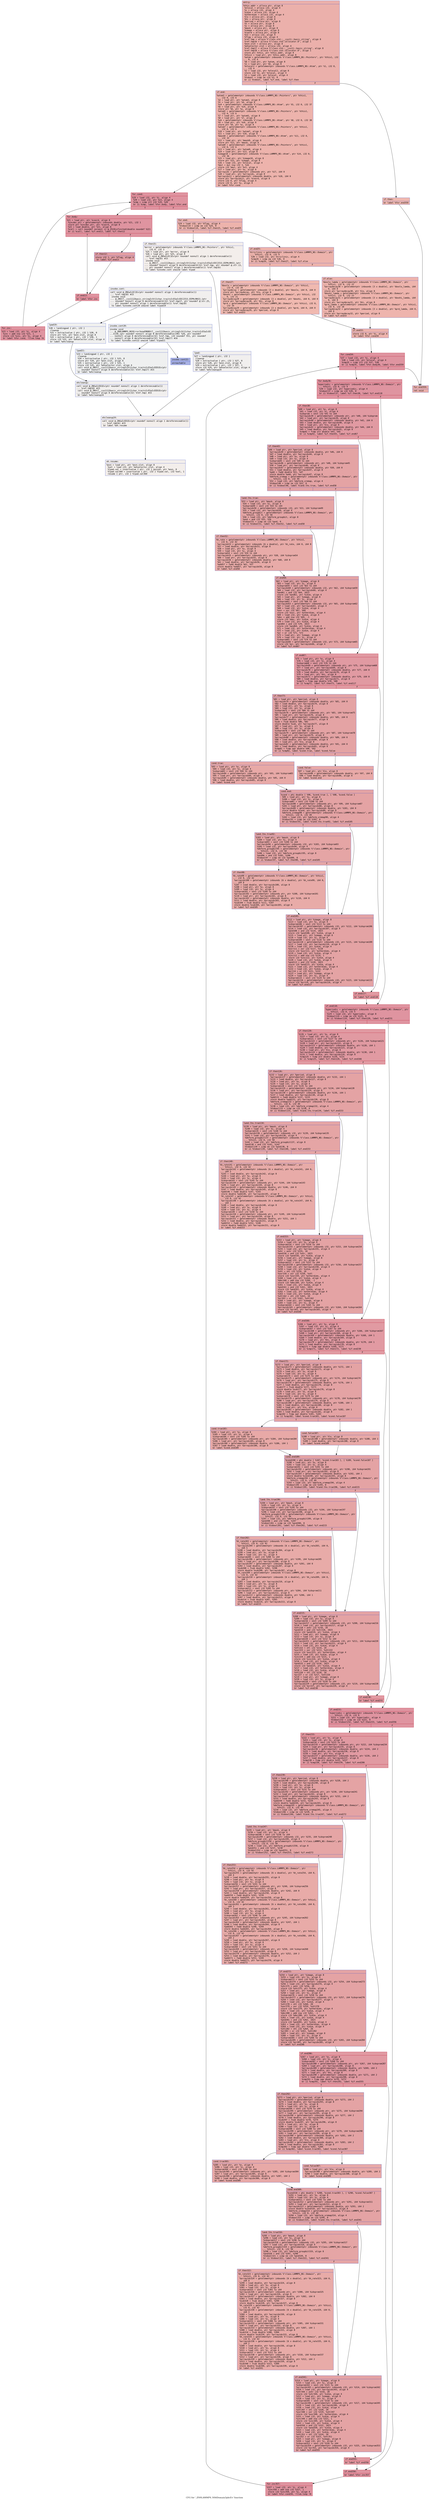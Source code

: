 digraph "CFG for '_ZN9LAMMPS_NS6Domain3pbcEv' function" {
	label="CFG for '_ZN9LAMMPS_NS6Domain3pbcEv' function";

	Node0x561837c80dc0 [shape=record,color="#3d50c3ff", style=filled, fillcolor="#d24b4070" fontname="Courier",label="{entry:\l|  %this.addr = alloca ptr, align 8\l  %nlocal = alloca i32, align 4\l  %i = alloca i32, align 4\l  %idim = alloca i32, align 4\l  %otherdims = alloca i32, align 4\l  %lo = alloca ptr, align 8\l  %hi = alloca ptr, align 8\l  %period = alloca ptr, align 8\l  %x = alloca ptr, align 8\l  %v = alloca ptr, align 8\l  %mask = alloca ptr, align 8\l  %image = alloca ptr, align 8\l  %coord = alloca ptr, align 8\l  %n3 = alloca i32, align 4\l  %flag = alloca i32, align 4\l  %ref.tmp = alloca %\"class.std::__cxx11::basic_string\", align 8\l  %ref.tmp16 = alloca %\"class.std::allocator.8\", align 1\l  %exn.slot = alloca ptr, align 8\l  %ehselector.slot = alloca i32, align 4\l  %ref.tmp17 = alloca %\"class.std::__cxx11::basic_string\", align 8\l  %ref.tmp18 = alloca %\"class.std::allocator.8\", align 1\l  store ptr %this, ptr %this.addr, align 8\l  %this1 = load ptr, ptr %this.addr, align 8\l  %atom = getelementptr inbounds %\"class.LAMMPS_NS::Pointers\", ptr %this1, i32\l... 0, i32 6\l  %0 = load ptr, ptr %atom, align 8\l  %1 = load ptr, ptr %0, align 8\l  %nlocal2 = getelementptr inbounds %\"class.LAMMPS_NS::Atom\", ptr %1, i32 0,\l... i32 4\l  %2 = load i32, ptr %nlocal2, align 8\l  store i32 %2, ptr %nlocal, align 4\l  %3 = load i32, ptr %nlocal, align 4\l  %tobool = icmp ne i32 %3, 0\l  br i1 %tobool, label %if.end, label %if.then\l|{<s0>T|<s1>F}}"];
	Node0x561837c80dc0:s0 -> Node0x561837c82300[tooltip="entry -> if.end\nProbability 62.50%" ];
	Node0x561837c80dc0:s1 -> Node0x561837c82370[tooltip="entry -> if.then\nProbability 37.50%" ];
	Node0x561837c82370 [shape=record,color="#3d50c3ff", style=filled, fillcolor="#dc5d4a70" fontname="Courier",label="{if.then:\l|  br label %for.end359\l}"];
	Node0x561837c82370 -> Node0x561837c82490[tooltip="if.then -> for.end359\nProbability 100.00%" ];
	Node0x561837c82300 [shape=record,color="#3d50c3ff", style=filled, fillcolor="#d6524470" fontname="Courier",label="{if.end:\l|  %atom3 = getelementptr inbounds %\"class.LAMMPS_NS::Pointers\", ptr %this1,\l... i32 0, i32 6\l  %4 = load ptr, ptr %atom3, align 8\l  %5 = load ptr, ptr %4, align 8\l  %x4 = getelementptr inbounds %\"class.LAMMPS_NS::Atom\", ptr %5, i32 0, i32 37\l  %6 = load ptr, ptr %x4, align 8\l  store ptr %6, ptr %x, align 8\l  %atom5 = getelementptr inbounds %\"class.LAMMPS_NS::Pointers\", ptr %this1,\l... i32 0, i32 6\l  %7 = load ptr, ptr %atom5, align 8\l  %8 = load ptr, ptr %7, align 8\l  %v6 = getelementptr inbounds %\"class.LAMMPS_NS::Atom\", ptr %8, i32 0, i32 38\l  %9 = load ptr, ptr %v6, align 8\l  store ptr %9, ptr %v, align 8\l  %atom7 = getelementptr inbounds %\"class.LAMMPS_NS::Pointers\", ptr %this1,\l... i32 0, i32 6\l  %10 = load ptr, ptr %atom7, align 8\l  %11 = load ptr, ptr %10, align 8\l  %mask8 = getelementptr inbounds %\"class.LAMMPS_NS::Atom\", ptr %11, i32 0,\l... i32 35\l  %12 = load ptr, ptr %mask8, align 8\l  store ptr %12, ptr %mask, align 8\l  %atom9 = getelementptr inbounds %\"class.LAMMPS_NS::Pointers\", ptr %this1,\l... i32 0, i32 6\l  %13 = load ptr, ptr %atom9, align 8\l  %14 = load ptr, ptr %13, align 8\l  %image10 = getelementptr inbounds %\"class.LAMMPS_NS::Atom\", ptr %14, i32 0,\l... i32 36\l  %15 = load ptr, ptr %image10, align 8\l  store ptr %15, ptr %image, align 8\l  %16 = load i32, ptr %nlocal, align 4\l  %mul = mul nsw i32 3, %16\l  store i32 %mul, ptr %n3, align 4\l  %17 = load ptr, ptr %x, align 8\l  %arrayidx = getelementptr inbounds ptr, ptr %17, i64 0\l  %18 = load ptr, ptr %arrayidx, align 8\l  %arrayidx11 = getelementptr inbounds double, ptr %18, i64 0\l  store ptr %arrayidx11, ptr %coord, align 8\l  store i32 0, ptr %flag, align 4\l  store i32 0, ptr %i, align 4\l  br label %for.cond\l}"];
	Node0x561837c82300 -> Node0x561837ca1000[tooltip="if.end -> for.cond\nProbability 100.00%" ];
	Node0x561837ca1000 [shape=record,color="#b70d28ff", style=filled, fillcolor="#b70d2870" fontname="Courier",label="{for.cond:\l|  %19 = load i32, ptr %i, align 4\l  %20 = load i32, ptr %n3, align 4\l  %cmp = icmp slt i32 %19, %20\l  br i1 %cmp, label %for.body, label %for.end\l|{<s0>T|<s1>F}}"];
	Node0x561837ca1000:s0 -> Node0x561837ca1270[tooltip="for.cond -> for.body\nProbability 96.88%" ];
	Node0x561837ca1000:s1 -> Node0x561837ca12f0[tooltip="for.cond -> for.end\nProbability 3.12%" ];
	Node0x561837ca1270 [shape=record,color="#b70d28ff", style=filled, fillcolor="#b70d2870" fontname="Courier",label="{for.body:\l|  %21 = load ptr, ptr %coord, align 8\l  %incdec.ptr = getelementptr inbounds double, ptr %21, i32 1\l  store ptr %incdec.ptr, ptr %coord, align 8\l  %22 = load double, ptr %21, align 8\l  %call = call noundef zeroext i1 @_ZSt8isfinited(double noundef %22)\l  br i1 %call, label %if.end13, label %if.then12\l|{<s0>T|<s1>F}}"];
	Node0x561837ca1270:s0 -> Node0x561837ca1810[tooltip="for.body -> if.end13\nProbability 50.00%" ];
	Node0x561837ca1270:s1 -> Node0x561837ca1890[tooltip="for.body -> if.then12\nProbability 50.00%" ];
	Node0x561837ca1890 [shape=record,color="#3d50c3ff", style=filled, fillcolor="#be242e70" fontname="Courier",label="{if.then12:\l|  store i32 1, ptr %flag, align 4\l  br label %if.end13\l}"];
	Node0x561837ca1890 -> Node0x561837ca1810[tooltip="if.then12 -> if.end13\nProbability 100.00%" ];
	Node0x561837ca1810 [shape=record,color="#b70d28ff", style=filled, fillcolor="#b70d2870" fontname="Courier",label="{if.end13:\l|  br label %for.inc\l}"];
	Node0x561837ca1810 -> Node0x561837c81fa0[tooltip="if.end13 -> for.inc\nProbability 100.00%" ];
	Node0x561837c81fa0 [shape=record,color="#b70d28ff", style=filled, fillcolor="#b70d2870" fontname="Courier",label="{for.inc:\l|  %23 = load i32, ptr %i, align 4\l  %inc = add nsw i32 %23, 1\l  store i32 %inc, ptr %i, align 4\l  br label %for.cond, !llvm.loop !6\l}"];
	Node0x561837c81fa0 -> Node0x561837ca1000[tooltip="for.inc -> for.cond\nProbability 100.00%" ];
	Node0x561837ca12f0 [shape=record,color="#3d50c3ff", style=filled, fillcolor="#d6524470" fontname="Courier",label="{for.end:\l|  %24 = load i32, ptr %flag, align 4\l  %tobool14 = icmp ne i32 %24, 0\l  br i1 %tobool14, label %if.then15, label %if.end25\l|{<s0>T|<s1>F}}"];
	Node0x561837ca12f0:s0 -> Node0x561837ca2380[tooltip="for.end -> if.then15\nProbability 0.00%" ];
	Node0x561837ca12f0:s1 -> Node0x561837ca2400[tooltip="for.end -> if.end25\nProbability 100.00%" ];
	Node0x561837ca2380 [shape=record,color="#3d50c3ff", style=filled, fillcolor="#e5d8d170" fontname="Courier",label="{if.then15:\l|  %error = getelementptr inbounds %\"class.LAMMPS_NS::Pointers\", ptr %this1,\l... i32 0, i32 3\l  %25 = load ptr, ptr %error, align 8\l  %26 = load ptr, ptr %25, align 8\l  call void @_ZNSaIcEC1Ev(ptr noundef nonnull align 1 dereferenceable(1)\l... %ref.tmp16) #15\l  invoke void\l... @_ZNSt7__cxx1112basic_stringIcSt11char_traitsIcESaIcEEC2IS3_EEPKcRKS3_(ptr\l... noundef nonnull align 8 dereferenceable(32) %ref.tmp, ptr noundef @.str.13,\l... ptr noundef nonnull align 1 dereferenceable(1) %ref.tmp16)\l          to label %invoke.cont unwind label %lpad\l}"];
	Node0x561837ca2380 -> Node0x561837ca2890[tooltip="if.then15 -> invoke.cont\nProbability 50.00%" ];
	Node0x561837ca2380 -> Node0x561837ca2910[tooltip="if.then15 -> lpad\nProbability 50.00%" ];
	Node0x561837ca2890 [shape=record,color="#3d50c3ff", style=filled, fillcolor="#e0dbd870" fontname="Courier",label="{invoke.cont:\l|  call void @_ZNSaIcEC1Ev(ptr noundef nonnull align 1 dereferenceable(1)\l... %ref.tmp18) #15\l  invoke void\l... @_ZNSt7__cxx1112basic_stringIcSt11char_traitsIcESaIcEEC2IS3_EEPKcRKS3_(ptr\l... noundef nonnull align 8 dereferenceable(32) %ref.tmp17, ptr noundef @.str.25,\l... ptr noundef nonnull align 1 dereferenceable(1) %ref.tmp18)\l          to label %invoke.cont20 unwind label %lpad19\l}"];
	Node0x561837ca2890 -> Node0x561837ca2c30[tooltip="invoke.cont -> invoke.cont20\nProbability 50.00%" ];
	Node0x561837ca2890 -> Node0x561837ca2c80[tooltip="invoke.cont -> lpad19\nProbability 50.00%" ];
	Node0x561837ca2c30 [shape=record,color="#3d50c3ff", style=filled, fillcolor="#dedcdb70" fontname="Courier",label="{invoke.cont20:\l|  invoke void\l... @_ZN9LAMMPS_NS5Error3oneERKNSt7__cxx1112basic_stringIcSt11char_traitsIcESaIcEE\l...EiS8_(ptr noundef nonnull align 8 dereferenceable(196) %26, ptr noundef\l... nonnull align 8 dereferenceable(32) %ref.tmp, i32 noundef 551, ptr noundef\l... nonnull align 8 dereferenceable(32) %ref.tmp17) #16\l          to label %invoke.cont22 unwind label %lpad21\l}"];
	Node0x561837ca2c30 -> Node0x561837ca2be0[tooltip="invoke.cont20 -> invoke.cont22\nProbability 0.00%" ];
	Node0x561837ca2c30 -> Node0x561837ca2ee0[tooltip="invoke.cont20 -> lpad21\nProbability 100.00%" ];
	Node0x561837ca2be0 [shape=record,color="#3d50c3ff", style=filled, fillcolor="#3d50c370" fontname="Courier",label="{invoke.cont22:\l|  unreachable\l}"];
	Node0x561837ca2910 [shape=record,color="#3d50c3ff", style=filled, fillcolor="#e0dbd870" fontname="Courier",label="{lpad:\l|  %27 = landingpad \{ ptr, i32 \}\l          cleanup\l  %28 = extractvalue \{ ptr, i32 \} %27, 0\l  store ptr %28, ptr %exn.slot, align 8\l  %29 = extractvalue \{ ptr, i32 \} %27, 1\l  store i32 %29, ptr %ehselector.slot, align 4\l  br label %ehcleanup24\l}"];
	Node0x561837ca2910 -> Node0x561837ca34a0[tooltip="lpad -> ehcleanup24\nProbability 100.00%" ];
	Node0x561837ca2c80 [shape=record,color="#3d50c3ff", style=filled, fillcolor="#dedcdb70" fontname="Courier",label="{lpad19:\l|  %30 = landingpad \{ ptr, i32 \}\l          cleanup\l  %31 = extractvalue \{ ptr, i32 \} %30, 0\l  store ptr %31, ptr %exn.slot, align 8\l  %32 = extractvalue \{ ptr, i32 \} %30, 1\l  store i32 %32, ptr %ehselector.slot, align 4\l  br label %ehcleanup\l}"];
	Node0x561837ca2c80 -> Node0x561837ca37f0[tooltip="lpad19 -> ehcleanup\nProbability 100.00%" ];
	Node0x561837ca2ee0 [shape=record,color="#3d50c3ff", style=filled, fillcolor="#dbdcde70" fontname="Courier",label="{lpad21:\l|  %33 = landingpad \{ ptr, i32 \}\l          cleanup\l  %34 = extractvalue \{ ptr, i32 \} %33, 0\l  store ptr %34, ptr %exn.slot, align 8\l  %35 = extractvalue \{ ptr, i32 \} %33, 1\l  store i32 %35, ptr %ehselector.slot, align 4\l  call void @_ZNSt7__cxx1112basic_stringIcSt11char_traitsIcESaIcEED1Ev(ptr\l... noundef nonnull align 8 dereferenceable(32) %ref.tmp17) #15\l  br label %ehcleanup\l}"];
	Node0x561837ca2ee0 -> Node0x561837ca37f0[tooltip="lpad21 -> ehcleanup\nProbability 100.00%" ];
	Node0x561837ca37f0 [shape=record,color="#3d50c3ff", style=filled, fillcolor="#e0dbd870" fontname="Courier",label="{ehcleanup:\l|  call void @_ZNSaIcED1Ev(ptr noundef nonnull align 1 dereferenceable(1)\l... %ref.tmp18) #15\l  call void @_ZNSt7__cxx1112basic_stringIcSt11char_traitsIcESaIcEED1Ev(ptr\l... noundef nonnull align 8 dereferenceable(32) %ref.tmp) #15\l  br label %ehcleanup24\l}"];
	Node0x561837ca37f0 -> Node0x561837ca34a0[tooltip="ehcleanup -> ehcleanup24\nProbability 100.00%" ];
	Node0x561837ca34a0 [shape=record,color="#3d50c3ff", style=filled, fillcolor="#e5d8d170" fontname="Courier",label="{ehcleanup24:\l|  call void @_ZNSaIcED1Ev(ptr noundef nonnull align 1 dereferenceable(1)\l... %ref.tmp16) #15\l  br label %eh.resume\l}"];
	Node0x561837ca34a0 -> Node0x561837ca40a0[tooltip="ehcleanup24 -> eh.resume\nProbability 100.00%" ];
	Node0x561837ca2400 [shape=record,color="#3d50c3ff", style=filled, fillcolor="#d6524470" fontname="Courier",label="{if.end25:\l|  %triclinic = getelementptr inbounds %\"class.LAMMPS_NS::Domain\", ptr\l... %this1, i32 0, i32 9\l  %36 = load i32, ptr %triclinic, align 4\l  %cmp26 = icmp eq i32 %36, 0\l  br i1 %cmp26, label %if.then27, label %if.else\l|{<s0>T|<s1>F}}"];
	Node0x561837ca2400:s0 -> Node0x561837ca4360[tooltip="if.end25 -> if.then27\nProbability 37.50%" ];
	Node0x561837ca2400:s1 -> Node0x561837ca43e0[tooltip="if.end25 -> if.else\nProbability 62.50%" ];
	Node0x561837ca4360 [shape=record,color="#3d50c3ff", style=filled, fillcolor="#de614d70" fontname="Courier",label="{if.then27:\l|  %boxlo = getelementptr inbounds %\"class.LAMMPS_NS::Domain\", ptr %this1,\l... i32 0, i32 20\l  %arraydecay = getelementptr inbounds [3 x double], ptr %boxlo, i64 0, i64 0\l  store ptr %arraydecay, ptr %lo, align 8\l  %boxhi = getelementptr inbounds %\"class.LAMMPS_NS::Domain\", ptr %this1, i32\l... 0, i32 21\l  %arraydecay28 = getelementptr inbounds [3 x double], ptr %boxhi, i64 0, i64 0\l  store ptr %arraydecay28, ptr %hi, align 8\l  %prd = getelementptr inbounds %\"class.LAMMPS_NS::Domain\", ptr %this1, i32 0,\l... i32 16\l  %arraydecay29 = getelementptr inbounds [3 x double], ptr %prd, i64 0, i64 0\l  store ptr %arraydecay29, ptr %period, align 8\l  br label %if.end33\l}"];
	Node0x561837ca4360 -> Node0x561837ca4c50[tooltip="if.then27 -> if.end33\nProbability 100.00%" ];
	Node0x561837ca43e0 [shape=record,color="#3d50c3ff", style=filled, fillcolor="#d8564670" fontname="Courier",label="{if.else:\l|  %boxlo_lamda = getelementptr inbounds %\"class.LAMMPS_NS::Domain\", ptr\l... %this1, i32 0, i32 22\l  %arraydecay30 = getelementptr inbounds [3 x double], ptr %boxlo_lamda, i64\l... 0, i64 0\l  store ptr %arraydecay30, ptr %lo, align 8\l  %boxhi_lamda = getelementptr inbounds %\"class.LAMMPS_NS::Domain\", ptr\l... %this1, i32 0, i32 23\l  %arraydecay31 = getelementptr inbounds [3 x double], ptr %boxhi_lamda, i64\l... 0, i64 0\l  store ptr %arraydecay31, ptr %hi, align 8\l  %prd_lamda = getelementptr inbounds %\"class.LAMMPS_NS::Domain\", ptr %this1,\l... i32 0, i32 18\l  %arraydecay32 = getelementptr inbounds [3 x double], ptr %prd_lamda, i64 0,\l... i64 0\l  store ptr %arraydecay32, ptr %period, align 8\l  br label %if.end33\l}"];
	Node0x561837ca43e0 -> Node0x561837ca4c50[tooltip="if.else -> if.end33\nProbability 100.00%" ];
	Node0x561837ca4c50 [shape=record,color="#3d50c3ff", style=filled, fillcolor="#d6524470" fontname="Courier",label="{if.end33:\l|  store i32 0, ptr %i, align 4\l  br label %for.cond34\l}"];
	Node0x561837ca4c50 -> Node0x561837ca55d0[tooltip="if.end33 -> for.cond34\nProbability 100.00%" ];
	Node0x561837ca55d0 [shape=record,color="#b70d28ff", style=filled, fillcolor="#b70d2870" fontname="Courier",label="{for.cond34:\l|  %37 = load i32, ptr %i, align 4\l  %38 = load i32, ptr %nlocal, align 4\l  %cmp35 = icmp slt i32 %37, %38\l  br i1 %cmp35, label %for.body36, label %for.end359\l|{<s0>T|<s1>F}}"];
	Node0x561837ca55d0:s0 -> Node0x561837ca5870[tooltip="for.cond34 -> for.body36\nProbability 96.88%" ];
	Node0x561837ca55d0:s1 -> Node0x561837c82490[tooltip="for.cond34 -> for.end359\nProbability 3.12%" ];
	Node0x561837ca5870 [shape=record,color="#b70d28ff", style=filled, fillcolor="#b70d2870" fontname="Courier",label="{for.body36:\l|  %xperiodic = getelementptr inbounds %\"class.LAMMPS_NS::Domain\", ptr\l... %this1, i32 0, i32 4\l  %39 = load i32, ptr %xperiodic, align 4\l  %tobool37 = icmp ne i32 %39, 0\l  br i1 %tobool37, label %if.then38, label %if.end118\l|{<s0>T|<s1>F}}"];
	Node0x561837ca5870:s0 -> Node0x561837ca5bd0[tooltip="for.body36 -> if.then38\nProbability 62.50%" ];
	Node0x561837ca5870:s1 -> Node0x561837ca5c50[tooltip="for.body36 -> if.end118\nProbability 37.50%" ];
	Node0x561837ca5bd0 [shape=record,color="#b70d28ff", style=filled, fillcolor="#bb1b2c70" fontname="Courier",label="{if.then38:\l|  %40 = load ptr, ptr %x, align 8\l  %41 = load i32, ptr %i, align 4\l  %idxprom = sext i32 %41 to i64\l  %arrayidx39 = getelementptr inbounds ptr, ptr %40, i64 %idxprom\l  %42 = load ptr, ptr %arrayidx39, align 8\l  %arrayidx40 = getelementptr inbounds double, ptr %42, i64 0\l  %43 = load double, ptr %arrayidx40, align 8\l  %44 = load ptr, ptr %lo, align 8\l  %arrayidx41 = getelementptr inbounds double, ptr %44, i64 0\l  %45 = load double, ptr %arrayidx41, align 8\l  %cmp42 = fcmp olt double %43, %45\l  br i1 %cmp42, label %if.then43, label %if.end67\l|{<s0>T|<s1>F}}"];
	Node0x561837ca5bd0:s0 -> Node0x561837ca6430[tooltip="if.then38 -> if.then43\nProbability 50.00%" ];
	Node0x561837ca5bd0:s1 -> Node0x561837ca64b0[tooltip="if.then38 -> if.end67\nProbability 50.00%" ];
	Node0x561837ca6430 [shape=record,color="#3d50c3ff", style=filled, fillcolor="#c32e3170" fontname="Courier",label="{if.then43:\l|  %46 = load ptr, ptr %period, align 8\l  %arrayidx44 = getelementptr inbounds double, ptr %46, i64 0\l  %47 = load double, ptr %arrayidx44, align 8\l  %48 = load ptr, ptr %x, align 8\l  %49 = load i32, ptr %i, align 4\l  %idxprom45 = sext i32 %49 to i64\l  %arrayidx46 = getelementptr inbounds ptr, ptr %48, i64 %idxprom45\l  %50 = load ptr, ptr %arrayidx46, align 8\l  %arrayidx47 = getelementptr inbounds double, ptr %50, i64 0\l  %51 = load double, ptr %arrayidx47, align 8\l  %add = fadd double %51, %47\l  store double %add, ptr %arrayidx47, align 8\l  %deform_vremap = getelementptr inbounds %\"class.LAMMPS_NS::Domain\", ptr\l... %this1, i32 0, i32 49\l  %52 = load i32, ptr %deform_vremap, align 4\l  %tobool48 = icmp ne i32 %52, 0\l  br i1 %tobool48, label %land.lhs.true, label %if.end58\l|{<s0>T|<s1>F}}"];
	Node0x561837ca6430:s0 -> Node0x561837ca7d80[tooltip="if.then43 -> land.lhs.true\nProbability 62.50%" ];
	Node0x561837ca6430:s1 -> Node0x561837ca7e00[tooltip="if.then43 -> if.end58\nProbability 37.50%" ];
	Node0x561837ca7d80 [shape=record,color="#3d50c3ff", style=filled, fillcolor="#c5333470" fontname="Courier",label="{land.lhs.true:\l|  %53 = load ptr, ptr %mask, align 8\l  %54 = load i32, ptr %i, align 4\l  %idxprom49 = sext i32 %54 to i64\l  %arrayidx50 = getelementptr inbounds i32, ptr %53, i64 %idxprom49\l  %55 = load i32, ptr %arrayidx50, align 4\l  %deform_groupbit = getelementptr inbounds %\"class.LAMMPS_NS::Domain\", ptr\l... %this1, i32 0, i32 50\l  %56 = load i32, ptr %deform_groupbit, align 8\l  %and = and i32 %55, %56\l  %tobool51 = icmp ne i32 %and, 0\l  br i1 %tobool51, label %if.then52, label %if.end58\l|{<s0>T|<s1>F}}"];
	Node0x561837ca7d80:s0 -> Node0x561837ca8560[tooltip="land.lhs.true -> if.then52\nProbability 62.50%" ];
	Node0x561837ca7d80:s1 -> Node0x561837ca7e00[tooltip="land.lhs.true -> if.end58\nProbability 37.50%" ];
	Node0x561837ca8560 [shape=record,color="#3d50c3ff", style=filled, fillcolor="#cc403a70" fontname="Courier",label="{if.then52:\l|  %h_rate = getelementptr inbounds %\"class.LAMMPS_NS::Domain\", ptr %this1,\l... i32 0, i32 42\l  %arrayidx53 = getelementptr inbounds [6 x double], ptr %h_rate, i64 0, i64 0\l  %57 = load double, ptr %arrayidx53, align 8\l  %58 = load ptr, ptr %v, align 8\l  %59 = load i32, ptr %i, align 4\l  %idxprom54 = sext i32 %59 to i64\l  %arrayidx55 = getelementptr inbounds ptr, ptr %58, i64 %idxprom54\l  %60 = load ptr, ptr %arrayidx55, align 8\l  %arrayidx56 = getelementptr inbounds double, ptr %60, i64 0\l  %61 = load double, ptr %arrayidx56, align 8\l  %add57 = fadd double %61, %57\l  store double %add57, ptr %arrayidx56, align 8\l  br label %if.end58\l}"];
	Node0x561837ca8560 -> Node0x561837ca7e00[tooltip="if.then52 -> if.end58\nProbability 100.00%" ];
	Node0x561837ca7e00 [shape=record,color="#3d50c3ff", style=filled, fillcolor="#c32e3170" fontname="Courier",label="{if.end58:\l|  %62 = load ptr, ptr %image, align 8\l  %63 = load i32, ptr %i, align 4\l  %idxprom59 = sext i32 %63 to i64\l  %arrayidx60 = getelementptr inbounds i32, ptr %62, i64 %idxprom59\l  %64 = load i32, ptr %arrayidx60, align 4\l  %and61 = and i32 %64, 1023\l  store i32 %and61, ptr %idim, align 4\l  %65 = load ptr, ptr %image, align 8\l  %66 = load i32, ptr %i, align 4\l  %idxprom62 = sext i32 %66 to i64\l  %arrayidx63 = getelementptr inbounds i32, ptr %65, i64 %idxprom62\l  %67 = load i32, ptr %arrayidx63, align 4\l  %68 = load i32, ptr %idim, align 4\l  %xor = xor i32 %67, %68\l  store i32 %xor, ptr %otherdims, align 4\l  %69 = load i32, ptr %idim, align 4\l  %dec = add nsw i32 %69, -1\l  store i32 %dec, ptr %idim, align 4\l  %70 = load i32, ptr %idim, align 4\l  %and64 = and i32 %70, 1023\l  store i32 %and64, ptr %idim, align 4\l  %71 = load i32, ptr %otherdims, align 4\l  %72 = load i32, ptr %idim, align 4\l  %or = or i32 %71, %72\l  %73 = load ptr, ptr %image, align 8\l  %74 = load i32, ptr %i, align 4\l  %idxprom65 = sext i32 %74 to i64\l  %arrayidx66 = getelementptr inbounds i32, ptr %73, i64 %idxprom65\l  store i32 %or, ptr %arrayidx66, align 4\l  br label %if.end67\l}"];
	Node0x561837ca7e00 -> Node0x561837ca64b0[tooltip="if.end58 -> if.end67\nProbability 100.00%" ];
	Node0x561837ca64b0 [shape=record,color="#b70d28ff", style=filled, fillcolor="#bb1b2c70" fontname="Courier",label="{if.end67:\l|  %75 = load ptr, ptr %x, align 8\l  %76 = load i32, ptr %i, align 4\l  %idxprom68 = sext i32 %76 to i64\l  %arrayidx69 = getelementptr inbounds ptr, ptr %75, i64 %idxprom68\l  %77 = load ptr, ptr %arrayidx69, align 8\l  %arrayidx70 = getelementptr inbounds double, ptr %77, i64 0\l  %78 = load double, ptr %arrayidx70, align 8\l  %79 = load ptr, ptr %hi, align 8\l  %arrayidx71 = getelementptr inbounds double, ptr %79, i64 0\l  %80 = load double, ptr %arrayidx71, align 8\l  %cmp72 = fcmp oge double %78, %80\l  br i1 %cmp72, label %if.then73, label %if.end117\l|{<s0>T|<s1>F}}"];
	Node0x561837ca64b0:s0 -> Node0x561837caa7d0[tooltip="if.end67 -> if.then73\nProbability 50.00%" ];
	Node0x561837ca64b0:s1 -> Node0x561837caa850[tooltip="if.end67 -> if.end117\nProbability 50.00%" ];
	Node0x561837caa7d0 [shape=record,color="#3d50c3ff", style=filled, fillcolor="#c32e3170" fontname="Courier",label="{if.then73:\l|  %81 = load ptr, ptr %period, align 8\l  %arrayidx74 = getelementptr inbounds double, ptr %81, i64 0\l  %82 = load double, ptr %arrayidx74, align 8\l  %83 = load ptr, ptr %x, align 8\l  %84 = load i32, ptr %i, align 4\l  %idxprom75 = sext i32 %84 to i64\l  %arrayidx76 = getelementptr inbounds ptr, ptr %83, i64 %idxprom75\l  %85 = load ptr, ptr %arrayidx76, align 8\l  %arrayidx77 = getelementptr inbounds double, ptr %85, i64 0\l  %86 = load double, ptr %arrayidx77, align 8\l  %sub = fsub double %86, %82\l  store double %sub, ptr %arrayidx77, align 8\l  %87 = load ptr, ptr %x, align 8\l  %88 = load i32, ptr %i, align 4\l  %idxprom78 = sext i32 %88 to i64\l  %arrayidx79 = getelementptr inbounds ptr, ptr %87, i64 %idxprom78\l  %89 = load ptr, ptr %arrayidx79, align 8\l  %arrayidx80 = getelementptr inbounds double, ptr %89, i64 0\l  %90 = load double, ptr %arrayidx80, align 8\l  %91 = load ptr, ptr %lo, align 8\l  %arrayidx81 = getelementptr inbounds double, ptr %91, i64 0\l  %92 = load double, ptr %arrayidx81, align 8\l  %cmp82 = fcmp ogt double %90, %92\l  br i1 %cmp82, label %cond.true, label %cond.false\l|{<s0>T|<s1>F}}"];
	Node0x561837caa7d0:s0 -> Node0x561837cab7a0[tooltip="if.then73 -> cond.true\nProbability 50.00%" ];
	Node0x561837caa7d0:s1 -> Node0x561837cab820[tooltip="if.then73 -> cond.false\nProbability 50.00%" ];
	Node0x561837cab7a0 [shape=record,color="#3d50c3ff", style=filled, fillcolor="#ca3b3770" fontname="Courier",label="{cond.true:\l|  %93 = load ptr, ptr %x, align 8\l  %94 = load i32, ptr %i, align 4\l  %idxprom83 = sext i32 %94 to i64\l  %arrayidx84 = getelementptr inbounds ptr, ptr %93, i64 %idxprom83\l  %95 = load ptr, ptr %arrayidx84, align 8\l  %arrayidx85 = getelementptr inbounds double, ptr %95, i64 0\l  %96 = load double, ptr %arrayidx85, align 8\l  br label %cond.end\l}"];
	Node0x561837cab7a0 -> Node0x561837ca6900[tooltip="cond.true -> cond.end\nProbability 100.00%" ];
	Node0x561837cab820 [shape=record,color="#3d50c3ff", style=filled, fillcolor="#ca3b3770" fontname="Courier",label="{cond.false:\l|  %97 = load ptr, ptr %lo, align 8\l  %arrayidx86 = getelementptr inbounds double, ptr %97, i64 0\l  %98 = load double, ptr %arrayidx86, align 8\l  br label %cond.end\l}"];
	Node0x561837cab820 -> Node0x561837ca6900[tooltip="cond.false -> cond.end\nProbability 100.00%" ];
	Node0x561837ca6900 [shape=record,color="#3d50c3ff", style=filled, fillcolor="#c32e3170" fontname="Courier",label="{cond.end:\l|  %cond = phi double [ %96, %cond.true ], [ %98, %cond.false ]\l  %99 = load ptr, ptr %x, align 8\l  %100 = load i32, ptr %i, align 4\l  %idxprom87 = sext i32 %100 to i64\l  %arrayidx88 = getelementptr inbounds ptr, ptr %99, i64 %idxprom87\l  %101 = load ptr, ptr %arrayidx88, align 8\l  %arrayidx89 = getelementptr inbounds double, ptr %101, i64 0\l  store double %cond, ptr %arrayidx89, align 8\l  %deform_vremap90 = getelementptr inbounds %\"class.LAMMPS_NS::Domain\", ptr\l... %this1, i32 0, i32 49\l  %102 = load i32, ptr %deform_vremap90, align 4\l  %tobool91 = icmp ne i32 %102, 0\l  br i1 %tobool91, label %land.lhs.true92, label %if.end105\l|{<s0>T|<s1>F}}"];
	Node0x561837ca6900:s0 -> Node0x561837cacf90[tooltip="cond.end -> land.lhs.true92\nProbability 62.50%" ];
	Node0x561837ca6900:s1 -> Node0x561837cad070[tooltip="cond.end -> if.end105\nProbability 37.50%" ];
	Node0x561837cacf90 [shape=record,color="#3d50c3ff", style=filled, fillcolor="#c5333470" fontname="Courier",label="{land.lhs.true92:\l|  %103 = load ptr, ptr %mask, align 8\l  %104 = load i32, ptr %i, align 4\l  %idxprom93 = sext i32 %104 to i64\l  %arrayidx94 = getelementptr inbounds i32, ptr %103, i64 %idxprom93\l  %105 = load i32, ptr %arrayidx94, align 4\l  %deform_groupbit95 = getelementptr inbounds %\"class.LAMMPS_NS::Domain\", ptr\l... %this1, i32 0, i32 50\l  %106 = load i32, ptr %deform_groupbit95, align 8\l  %and96 = and i32 %105, %106\l  %tobool97 = icmp ne i32 %and96, 0\l  br i1 %tobool97, label %if.then98, label %if.end105\l|{<s0>T|<s1>F}}"];
	Node0x561837cacf90:s0 -> Node0x561837cad810[tooltip="land.lhs.true92 -> if.then98\nProbability 62.50%" ];
	Node0x561837cacf90:s1 -> Node0x561837cad070[tooltip="land.lhs.true92 -> if.end105\nProbability 37.50%" ];
	Node0x561837cad810 [shape=record,color="#3d50c3ff", style=filled, fillcolor="#cc403a70" fontname="Courier",label="{if.then98:\l|  %h_rate99 = getelementptr inbounds %\"class.LAMMPS_NS::Domain\", ptr %this1,\l... i32 0, i32 42\l  %arrayidx100 = getelementptr inbounds [6 x double], ptr %h_rate99, i64 0,\l... i64 0\l  %107 = load double, ptr %arrayidx100, align 8\l  %108 = load ptr, ptr %v, align 8\l  %109 = load i32, ptr %i, align 4\l  %idxprom101 = sext i32 %109 to i64\l  %arrayidx102 = getelementptr inbounds ptr, ptr %108, i64 %idxprom101\l  %110 = load ptr, ptr %arrayidx102, align 8\l  %arrayidx103 = getelementptr inbounds double, ptr %110, i64 0\l  %111 = load double, ptr %arrayidx103, align 8\l  %sub104 = fsub double %111, %107\l  store double %sub104, ptr %arrayidx103, align 8\l  br label %if.end105\l}"];
	Node0x561837cad810 -> Node0x561837cad070[tooltip="if.then98 -> if.end105\nProbability 100.00%" ];
	Node0x561837cad070 [shape=record,color="#3d50c3ff", style=filled, fillcolor="#c32e3170" fontname="Courier",label="{if.end105:\l|  %112 = load ptr, ptr %image, align 8\l  %113 = load i32, ptr %i, align 4\l  %idxprom106 = sext i32 %113 to i64\l  %arrayidx107 = getelementptr inbounds i32, ptr %112, i64 %idxprom106\l  %114 = load i32, ptr %arrayidx107, align 4\l  %and108 = and i32 %114, 1023\l  store i32 %and108, ptr %idim, align 4\l  %115 = load ptr, ptr %image, align 8\l  %116 = load i32, ptr %i, align 4\l  %idxprom109 = sext i32 %116 to i64\l  %arrayidx110 = getelementptr inbounds i32, ptr %115, i64 %idxprom109\l  %117 = load i32, ptr %arrayidx110, align 4\l  %118 = load i32, ptr %idim, align 4\l  %xor111 = xor i32 %117, %118\l  store i32 %xor111, ptr %otherdims, align 4\l  %119 = load i32, ptr %idim, align 4\l  %inc112 = add nsw i32 %119, 1\l  store i32 %inc112, ptr %idim, align 4\l  %120 = load i32, ptr %idim, align 4\l  %and113 = and i32 %120, 1023\l  store i32 %and113, ptr %idim, align 4\l  %121 = load i32, ptr %otherdims, align 4\l  %122 = load i32, ptr %idim, align 4\l  %or114 = or i32 %121, %122\l  %123 = load ptr, ptr %image, align 8\l  %124 = load i32, ptr %i, align 4\l  %idxprom115 = sext i32 %124 to i64\l  %arrayidx116 = getelementptr inbounds i32, ptr %123, i64 %idxprom115\l  store i32 %or114, ptr %arrayidx116, align 4\l  br label %if.end117\l}"];
	Node0x561837cad070 -> Node0x561837caa850[tooltip="if.end105 -> if.end117\nProbability 100.00%" ];
	Node0x561837caa850 [shape=record,color="#b70d28ff", style=filled, fillcolor="#bb1b2c70" fontname="Courier",label="{if.end117:\l|  br label %if.end118\l}"];
	Node0x561837caa850 -> Node0x561837ca5c50[tooltip="if.end117 -> if.end118\nProbability 100.00%" ];
	Node0x561837ca5c50 [shape=record,color="#b70d28ff", style=filled, fillcolor="#b70d2870" fontname="Courier",label="{if.end118:\l|  %yperiodic = getelementptr inbounds %\"class.LAMMPS_NS::Domain\", ptr\l... %this1, i32 0, i32 5\l  %125 = load i32, ptr %yperiodic, align 8\l  %tobool119 = icmp ne i32 %125, 0\l  br i1 %tobool119, label %if.then120, label %if.end231\l|{<s0>T|<s1>F}}"];
	Node0x561837ca5c50:s0 -> Node0x561837caf5b0[tooltip="if.end118 -> if.then120\nProbability 62.50%" ];
	Node0x561837ca5c50:s1 -> Node0x561837caf630[tooltip="if.end118 -> if.end231\nProbability 37.50%" ];
	Node0x561837caf5b0 [shape=record,color="#b70d28ff", style=filled, fillcolor="#bb1b2c70" fontname="Courier",label="{if.then120:\l|  %126 = load ptr, ptr %x, align 8\l  %127 = load i32, ptr %i, align 4\l  %idxprom121 = sext i32 %127 to i64\l  %arrayidx122 = getelementptr inbounds ptr, ptr %126, i64 %idxprom121\l  %128 = load ptr, ptr %arrayidx122, align 8\l  %arrayidx123 = getelementptr inbounds double, ptr %128, i64 1\l  %129 = load double, ptr %arrayidx123, align 8\l  %130 = load ptr, ptr %lo, align 8\l  %arrayidx124 = getelementptr inbounds double, ptr %130, i64 1\l  %131 = load double, ptr %arrayidx124, align 8\l  %cmp125 = fcmp olt double %129, %131\l  br i1 %cmp125, label %if.then126, label %if.end166\l|{<s0>T|<s1>F}}"];
	Node0x561837caf5b0:s0 -> Node0x561837cafe20[tooltip="if.then120 -> if.then126\nProbability 50.00%" ];
	Node0x561837caf5b0:s1 -> Node0x561837cafea0[tooltip="if.then120 -> if.end166\nProbability 50.00%" ];
	Node0x561837cafe20 [shape=record,color="#3d50c3ff", style=filled, fillcolor="#c32e3170" fontname="Courier",label="{if.then126:\l|  %132 = load ptr, ptr %period, align 8\l  %arrayidx127 = getelementptr inbounds double, ptr %132, i64 1\l  %133 = load double, ptr %arrayidx127, align 8\l  %134 = load ptr, ptr %x, align 8\l  %135 = load i32, ptr %i, align 4\l  %idxprom128 = sext i32 %135 to i64\l  %arrayidx129 = getelementptr inbounds ptr, ptr %134, i64 %idxprom128\l  %136 = load ptr, ptr %arrayidx129, align 8\l  %arrayidx130 = getelementptr inbounds double, ptr %136, i64 1\l  %137 = load double, ptr %arrayidx130, align 8\l  %add131 = fadd double %137, %133\l  store double %add131, ptr %arrayidx130, align 8\l  %deform_vremap132 = getelementptr inbounds %\"class.LAMMPS_NS::Domain\", ptr\l... %this1, i32 0, i32 49\l  %138 = load i32, ptr %deform_vremap132, align 4\l  %tobool133 = icmp ne i32 %138, 0\l  br i1 %tobool133, label %land.lhs.true134, label %if.end153\l|{<s0>T|<s1>F}}"];
	Node0x561837cafe20:s0 -> Node0x561837ca7c00[tooltip="if.then126 -> land.lhs.true134\nProbability 62.50%" ];
	Node0x561837cafe20:s1 -> Node0x561837ca7ca0[tooltip="if.then126 -> if.end153\nProbability 37.50%" ];
	Node0x561837ca7c00 [shape=record,color="#3d50c3ff", style=filled, fillcolor="#c5333470" fontname="Courier",label="{land.lhs.true134:\l|  %139 = load ptr, ptr %mask, align 8\l  %140 = load i32, ptr %i, align 4\l  %idxprom135 = sext i32 %140 to i64\l  %arrayidx136 = getelementptr inbounds i32, ptr %139, i64 %idxprom135\l  %141 = load i32, ptr %arrayidx136, align 4\l  %deform_groupbit137 = getelementptr inbounds %\"class.LAMMPS_NS::Domain\", ptr\l... %this1, i32 0, i32 50\l  %142 = load i32, ptr %deform_groupbit137, align 8\l  %and138 = and i32 %141, %142\l  %tobool139 = icmp ne i32 %and138, 0\l  br i1 %tobool139, label %if.then140, label %if.end153\l|{<s0>T|<s1>F}}"];
	Node0x561837ca7c00:s0 -> Node0x561837cb1d70[tooltip="land.lhs.true134 -> if.then140\nProbability 62.50%" ];
	Node0x561837ca7c00:s1 -> Node0x561837ca7ca0[tooltip="land.lhs.true134 -> if.end153\nProbability 37.50%" ];
	Node0x561837cb1d70 [shape=record,color="#3d50c3ff", style=filled, fillcolor="#cc403a70" fontname="Courier",label="{if.then140:\l|  %h_rate141 = getelementptr inbounds %\"class.LAMMPS_NS::Domain\", ptr\l... %this1, i32 0, i32 42\l  %arrayidx142 = getelementptr inbounds [6 x double], ptr %h_rate141, i64 0,\l... i64 5\l  %143 = load double, ptr %arrayidx142, align 8\l  %144 = load ptr, ptr %v, align 8\l  %145 = load i32, ptr %i, align 4\l  %idxprom143 = sext i32 %145 to i64\l  %arrayidx144 = getelementptr inbounds ptr, ptr %144, i64 %idxprom143\l  %146 = load ptr, ptr %arrayidx144, align 8\l  %arrayidx145 = getelementptr inbounds double, ptr %146, i64 0\l  %147 = load double, ptr %arrayidx145, align 8\l  %add146 = fadd double %147, %143\l  store double %add146, ptr %arrayidx145, align 8\l  %h_rate147 = getelementptr inbounds %\"class.LAMMPS_NS::Domain\", ptr %this1,\l... i32 0, i32 42\l  %arrayidx148 = getelementptr inbounds [6 x double], ptr %h_rate147, i64 0,\l... i64 1\l  %148 = load double, ptr %arrayidx148, align 8\l  %149 = load ptr, ptr %v, align 8\l  %150 = load i32, ptr %i, align 4\l  %idxprom149 = sext i32 %150 to i64\l  %arrayidx150 = getelementptr inbounds ptr, ptr %149, i64 %idxprom149\l  %151 = load ptr, ptr %arrayidx150, align 8\l  %arrayidx151 = getelementptr inbounds double, ptr %151, i64 1\l  %152 = load double, ptr %arrayidx151, align 8\l  %add152 = fadd double %152, %148\l  store double %add152, ptr %arrayidx151, align 8\l  br label %if.end153\l}"];
	Node0x561837cb1d70 -> Node0x561837ca7ca0[tooltip="if.then140 -> if.end153\nProbability 100.00%" ];
	Node0x561837ca7ca0 [shape=record,color="#3d50c3ff", style=filled, fillcolor="#c32e3170" fontname="Courier",label="{if.end153:\l|  %153 = load ptr, ptr %image, align 8\l  %154 = load i32, ptr %i, align 4\l  %idxprom154 = sext i32 %154 to i64\l  %arrayidx155 = getelementptr inbounds i32, ptr %153, i64 %idxprom154\l  %155 = load i32, ptr %arrayidx155, align 4\l  %shr = ashr i32 %155, 10\l  %and156 = and i32 %shr, 1023\l  store i32 %and156, ptr %idim, align 4\l  %156 = load ptr, ptr %image, align 8\l  %157 = load i32, ptr %i, align 4\l  %idxprom157 = sext i32 %157 to i64\l  %arrayidx158 = getelementptr inbounds i32, ptr %156, i64 %idxprom157\l  %158 = load i32, ptr %arrayidx158, align 4\l  %159 = load i32, ptr %idim, align 4\l  %shl = shl i32 %159, 10\l  %xor159 = xor i32 %158, %shl\l  store i32 %xor159, ptr %otherdims, align 4\l  %160 = load i32, ptr %idim, align 4\l  %dec160 = add nsw i32 %160, -1\l  store i32 %dec160, ptr %idim, align 4\l  %161 = load i32, ptr %idim, align 4\l  %and161 = and i32 %161, 1023\l  store i32 %and161, ptr %idim, align 4\l  %162 = load i32, ptr %otherdims, align 4\l  %163 = load i32, ptr %idim, align 4\l  %shl162 = shl i32 %163, 10\l  %or163 = or i32 %162, %shl162\l  %164 = load ptr, ptr %image, align 8\l  %165 = load i32, ptr %i, align 4\l  %idxprom164 = sext i32 %165 to i64\l  %arrayidx165 = getelementptr inbounds i32, ptr %164, i64 %idxprom164\l  store i32 %or163, ptr %arrayidx165, align 4\l  br label %if.end166\l}"];
	Node0x561837ca7ca0 -> Node0x561837cafea0[tooltip="if.end153 -> if.end166\nProbability 100.00%" ];
	Node0x561837cafea0 [shape=record,color="#b70d28ff", style=filled, fillcolor="#bb1b2c70" fontname="Courier",label="{if.end166:\l|  %166 = load ptr, ptr %x, align 8\l  %167 = load i32, ptr %i, align 4\l  %idxprom167 = sext i32 %167 to i64\l  %arrayidx168 = getelementptr inbounds ptr, ptr %166, i64 %idxprom167\l  %168 = load ptr, ptr %arrayidx168, align 8\l  %arrayidx169 = getelementptr inbounds double, ptr %168, i64 1\l  %169 = load double, ptr %arrayidx169, align 8\l  %170 = load ptr, ptr %hi, align 8\l  %arrayidx170 = getelementptr inbounds double, ptr %170, i64 1\l  %171 = load double, ptr %arrayidx170, align 8\l  %cmp171 = fcmp oge double %169, %171\l  br i1 %cmp171, label %if.then172, label %if.end230\l|{<s0>T|<s1>F}}"];
	Node0x561837cafea0:s0 -> Node0x561837cb4900[tooltip="if.end166 -> if.then172\nProbability 50.00%" ];
	Node0x561837cafea0:s1 -> Node0x561837cb4980[tooltip="if.end166 -> if.end230\nProbability 50.00%" ];
	Node0x561837cb4900 [shape=record,color="#3d50c3ff", style=filled, fillcolor="#c32e3170" fontname="Courier",label="{if.then172:\l|  %172 = load ptr, ptr %period, align 8\l  %arrayidx173 = getelementptr inbounds double, ptr %172, i64 1\l  %173 = load double, ptr %arrayidx173, align 8\l  %174 = load ptr, ptr %x, align 8\l  %175 = load i32, ptr %i, align 4\l  %idxprom174 = sext i32 %175 to i64\l  %arrayidx175 = getelementptr inbounds ptr, ptr %174, i64 %idxprom174\l  %176 = load ptr, ptr %arrayidx175, align 8\l  %arrayidx176 = getelementptr inbounds double, ptr %176, i64 1\l  %177 = load double, ptr %arrayidx176, align 8\l  %sub177 = fsub double %177, %173\l  store double %sub177, ptr %arrayidx176, align 8\l  %178 = load ptr, ptr %x, align 8\l  %179 = load i32, ptr %i, align 4\l  %idxprom178 = sext i32 %179 to i64\l  %arrayidx179 = getelementptr inbounds ptr, ptr %178, i64 %idxprom178\l  %180 = load ptr, ptr %arrayidx179, align 8\l  %arrayidx180 = getelementptr inbounds double, ptr %180, i64 1\l  %181 = load double, ptr %arrayidx180, align 8\l  %182 = load ptr, ptr %lo, align 8\l  %arrayidx181 = getelementptr inbounds double, ptr %182, i64 1\l  %183 = load double, ptr %arrayidx181, align 8\l  %cmp182 = fcmp ogt double %181, %183\l  br i1 %cmp182, label %cond.true183, label %cond.false187\l|{<s0>T|<s1>F}}"];
	Node0x561837cb4900:s0 -> Node0x561837cb58d0[tooltip="if.then172 -> cond.true183\nProbability 50.00%" ];
	Node0x561837cb4900:s1 -> Node0x561837cb5950[tooltip="if.then172 -> cond.false187\nProbability 50.00%" ];
	Node0x561837cb58d0 [shape=record,color="#3d50c3ff", style=filled, fillcolor="#ca3b3770" fontname="Courier",label="{cond.true183:\l|  %184 = load ptr, ptr %x, align 8\l  %185 = load i32, ptr %i, align 4\l  %idxprom184 = sext i32 %185 to i64\l  %arrayidx185 = getelementptr inbounds ptr, ptr %184, i64 %idxprom184\l  %186 = load ptr, ptr %arrayidx185, align 8\l  %arrayidx186 = getelementptr inbounds double, ptr %186, i64 1\l  %187 = load double, ptr %arrayidx186, align 8\l  br label %cond.end189\l}"];
	Node0x561837cb58d0 -> Node0x561837cb5ec0[tooltip="cond.true183 -> cond.end189\nProbability 100.00%" ];
	Node0x561837cb5950 [shape=record,color="#3d50c3ff", style=filled, fillcolor="#ca3b3770" fontname="Courier",label="{cond.false187:\l|  %188 = load ptr, ptr %lo, align 8\l  %arrayidx188 = getelementptr inbounds double, ptr %188, i64 1\l  %189 = load double, ptr %arrayidx188, align 8\l  br label %cond.end189\l}"];
	Node0x561837cb5950 -> Node0x561837cb5ec0[tooltip="cond.false187 -> cond.end189\nProbability 100.00%" ];
	Node0x561837cb5ec0 [shape=record,color="#3d50c3ff", style=filled, fillcolor="#c32e3170" fontname="Courier",label="{cond.end189:\l|  %cond190 = phi double [ %187, %cond.true183 ], [ %189, %cond.false187 ]\l  %190 = load ptr, ptr %x, align 8\l  %191 = load i32, ptr %i, align 4\l  %idxprom191 = sext i32 %191 to i64\l  %arrayidx192 = getelementptr inbounds ptr, ptr %190, i64 %idxprom191\l  %192 = load ptr, ptr %arrayidx192, align 8\l  %arrayidx193 = getelementptr inbounds double, ptr %192, i64 1\l  store double %cond190, ptr %arrayidx193, align 8\l  %deform_vremap194 = getelementptr inbounds %\"class.LAMMPS_NS::Domain\", ptr\l... %this1, i32 0, i32 49\l  %193 = load i32, ptr %deform_vremap194, align 4\l  %tobool195 = icmp ne i32 %193, 0\l  br i1 %tobool195, label %land.lhs.true196, label %if.end215\l|{<s0>T|<s1>F}}"];
	Node0x561837cb5ec0:s0 -> Node0x561837cac230[tooltip="cond.end189 -> land.lhs.true196\nProbability 62.50%" ];
	Node0x561837cb5ec0:s1 -> Node0x561837cac330[tooltip="cond.end189 -> if.end215\nProbability 37.50%" ];
	Node0x561837cac230 [shape=record,color="#3d50c3ff", style=filled, fillcolor="#c5333470" fontname="Courier",label="{land.lhs.true196:\l|  %194 = load ptr, ptr %mask, align 8\l  %195 = load i32, ptr %i, align 4\l  %idxprom197 = sext i32 %195 to i64\l  %arrayidx198 = getelementptr inbounds i32, ptr %194, i64 %idxprom197\l  %196 = load i32, ptr %arrayidx198, align 4\l  %deform_groupbit199 = getelementptr inbounds %\"class.LAMMPS_NS::Domain\", ptr\l... %this1, i32 0, i32 50\l  %197 = load i32, ptr %deform_groupbit199, align 8\l  %and200 = and i32 %196, %197\l  %tobool201 = icmp ne i32 %and200, 0\l  br i1 %tobool201, label %if.then202, label %if.end215\l|{<s0>T|<s1>F}}"];
	Node0x561837cac230:s0 -> Node0x561837cacaa0[tooltip="land.lhs.true196 -> if.then202\nProbability 62.50%" ];
	Node0x561837cac230:s1 -> Node0x561837cac330[tooltip="land.lhs.true196 -> if.end215\nProbability 37.50%" ];
	Node0x561837cacaa0 [shape=record,color="#3d50c3ff", style=filled, fillcolor="#cc403a70" fontname="Courier",label="{if.then202:\l|  %h_rate203 = getelementptr inbounds %\"class.LAMMPS_NS::Domain\", ptr\l... %this1, i32 0, i32 42\l  %arrayidx204 = getelementptr inbounds [6 x double], ptr %h_rate203, i64 0,\l... i64 5\l  %198 = load double, ptr %arrayidx204, align 8\l  %199 = load ptr, ptr %v, align 8\l  %200 = load i32, ptr %i, align 4\l  %idxprom205 = sext i32 %200 to i64\l  %arrayidx206 = getelementptr inbounds ptr, ptr %199, i64 %idxprom205\l  %201 = load ptr, ptr %arrayidx206, align 8\l  %arrayidx207 = getelementptr inbounds double, ptr %201, i64 0\l  %202 = load double, ptr %arrayidx207, align 8\l  %sub208 = fsub double %202, %198\l  store double %sub208, ptr %arrayidx207, align 8\l  %h_rate209 = getelementptr inbounds %\"class.LAMMPS_NS::Domain\", ptr %this1,\l... i32 0, i32 42\l  %arrayidx210 = getelementptr inbounds [6 x double], ptr %h_rate209, i64 0,\l... i64 1\l  %203 = load double, ptr %arrayidx210, align 8\l  %204 = load ptr, ptr %v, align 8\l  %205 = load i32, ptr %i, align 4\l  %idxprom211 = sext i32 %205 to i64\l  %arrayidx212 = getelementptr inbounds ptr, ptr %204, i64 %idxprom211\l  %206 = load ptr, ptr %arrayidx212, align 8\l  %arrayidx213 = getelementptr inbounds double, ptr %206, i64 1\l  %207 = load double, ptr %arrayidx213, align 8\l  %sub214 = fsub double %207, %203\l  store double %sub214, ptr %arrayidx213, align 8\l  br label %if.end215\l}"];
	Node0x561837cacaa0 -> Node0x561837cac330[tooltip="if.then202 -> if.end215\nProbability 100.00%" ];
	Node0x561837cac330 [shape=record,color="#3d50c3ff", style=filled, fillcolor="#c32e3170" fontname="Courier",label="{if.end215:\l|  %208 = load ptr, ptr %image, align 8\l  %209 = load i32, ptr %i, align 4\l  %idxprom216 = sext i32 %209 to i64\l  %arrayidx217 = getelementptr inbounds i32, ptr %208, i64 %idxprom216\l  %210 = load i32, ptr %arrayidx217, align 4\l  %shr218 = ashr i32 %210, 10\l  %and219 = and i32 %shr218, 1023\l  store i32 %and219, ptr %idim, align 4\l  %211 = load ptr, ptr %image, align 8\l  %212 = load i32, ptr %i, align 4\l  %idxprom220 = sext i32 %212 to i64\l  %arrayidx221 = getelementptr inbounds i32, ptr %211, i64 %idxprom220\l  %213 = load i32, ptr %arrayidx221, align 4\l  %214 = load i32, ptr %idim, align 4\l  %shl222 = shl i32 %214, 10\l  %xor223 = xor i32 %213, %shl222\l  store i32 %xor223, ptr %otherdims, align 4\l  %215 = load i32, ptr %idim, align 4\l  %inc224 = add nsw i32 %215, 1\l  store i32 %inc224, ptr %idim, align 4\l  %216 = load i32, ptr %idim, align 4\l  %and225 = and i32 %216, 1023\l  store i32 %and225, ptr %idim, align 4\l  %217 = load i32, ptr %otherdims, align 4\l  %218 = load i32, ptr %idim, align 4\l  %shl226 = shl i32 %218, 10\l  %or227 = or i32 %217, %shl226\l  %219 = load ptr, ptr %image, align 8\l  %220 = load i32, ptr %i, align 4\l  %idxprom228 = sext i32 %220 to i64\l  %arrayidx229 = getelementptr inbounds i32, ptr %219, i64 %idxprom228\l  store i32 %or227, ptr %arrayidx229, align 4\l  br label %if.end230\l}"];
	Node0x561837cac330 -> Node0x561837cb4980[tooltip="if.end215 -> if.end230\nProbability 100.00%" ];
	Node0x561837cb4980 [shape=record,color="#b70d28ff", style=filled, fillcolor="#bb1b2c70" fontname="Courier",label="{if.end230:\l|  br label %if.end231\l}"];
	Node0x561837cb4980 -> Node0x561837caf630[tooltip="if.end230 -> if.end231\nProbability 100.00%" ];
	Node0x561837caf630 [shape=record,color="#b70d28ff", style=filled, fillcolor="#b70d2870" fontname="Courier",label="{if.end231:\l|  %zperiodic = getelementptr inbounds %\"class.LAMMPS_NS::Domain\", ptr\l... %this1, i32 0, i32 6\l  %221 = load i32, ptr %zperiodic, align 4\l  %tobool232 = icmp ne i32 %221, 0\l  br i1 %tobool232, label %if.then233, label %if.end356\l|{<s0>T|<s1>F}}"];
	Node0x561837caf630:s0 -> Node0x561837c2e0b0[tooltip="if.end231 -> if.then233\nProbability 62.50%" ];
	Node0x561837caf630:s1 -> Node0x561837c2e130[tooltip="if.end231 -> if.end356\nProbability 37.50%" ];
	Node0x561837c2e0b0 [shape=record,color="#b70d28ff", style=filled, fillcolor="#bb1b2c70" fontname="Courier",label="{if.then233:\l|  %222 = load ptr, ptr %x, align 8\l  %223 = load i32, ptr %i, align 4\l  %idxprom234 = sext i32 %223 to i64\l  %arrayidx235 = getelementptr inbounds ptr, ptr %222, i64 %idxprom234\l  %224 = load ptr, ptr %arrayidx235, align 8\l  %arrayidx236 = getelementptr inbounds double, ptr %224, i64 2\l  %225 = load double, ptr %arrayidx236, align 8\l  %226 = load ptr, ptr %lo, align 8\l  %arrayidx237 = getelementptr inbounds double, ptr %226, i64 2\l  %227 = load double, ptr %arrayidx237, align 8\l  %cmp238 = fcmp olt double %225, %227\l  br i1 %cmp238, label %if.then239, label %if.end286\l|{<s0>T|<s1>F}}"];
	Node0x561837c2e0b0:s0 -> Node0x561837c2e920[tooltip="if.then233 -> if.then239\nProbability 50.00%" ];
	Node0x561837c2e0b0:s1 -> Node0x561837c2e9a0[tooltip="if.then233 -> if.end286\nProbability 50.00%" ];
	Node0x561837c2e920 [shape=record,color="#3d50c3ff", style=filled, fillcolor="#c32e3170" fontname="Courier",label="{if.then239:\l|  %228 = load ptr, ptr %period, align 8\l  %arrayidx240 = getelementptr inbounds double, ptr %228, i64 2\l  %229 = load double, ptr %arrayidx240, align 8\l  %230 = load ptr, ptr %x, align 8\l  %231 = load i32, ptr %i, align 4\l  %idxprom241 = sext i32 %231 to i64\l  %arrayidx242 = getelementptr inbounds ptr, ptr %230, i64 %idxprom241\l  %232 = load ptr, ptr %arrayidx242, align 8\l  %arrayidx243 = getelementptr inbounds double, ptr %232, i64 2\l  %233 = load double, ptr %arrayidx243, align 8\l  %add244 = fadd double %233, %229\l  store double %add244, ptr %arrayidx243, align 8\l  %deform_vremap245 = getelementptr inbounds %\"class.LAMMPS_NS::Domain\", ptr\l... %this1, i32 0, i32 49\l  %234 = load i32, ptr %deform_vremap245, align 4\l  %tobool246 = icmp ne i32 %234, 0\l  br i1 %tobool246, label %land.lhs.true247, label %if.end272\l|{<s0>T|<s1>F}}"];
	Node0x561837c2e920:s0 -> Node0x561837c2f4c0[tooltip="if.then239 -> land.lhs.true247\nProbability 62.50%" ];
	Node0x561837c2e920:s1 -> Node0x561837c2f560[tooltip="if.then239 -> if.end272\nProbability 37.50%" ];
	Node0x561837c2f4c0 [shape=record,color="#3d50c3ff", style=filled, fillcolor="#c5333470" fontname="Courier",label="{land.lhs.true247:\l|  %235 = load ptr, ptr %mask, align 8\l  %236 = load i32, ptr %i, align 4\l  %idxprom248 = sext i32 %236 to i64\l  %arrayidx249 = getelementptr inbounds i32, ptr %235, i64 %idxprom248\l  %237 = load i32, ptr %arrayidx249, align 4\l  %deform_groupbit250 = getelementptr inbounds %\"class.LAMMPS_NS::Domain\", ptr\l... %this1, i32 0, i32 50\l  %238 = load i32, ptr %deform_groupbit250, align 8\l  %and251 = and i32 %237, %238\l  %tobool252 = icmp ne i32 %and251, 0\l  br i1 %tobool252, label %if.then253, label %if.end272\l|{<s0>T|<s1>F}}"];
	Node0x561837c2f4c0:s0 -> Node0x561837c2fc70[tooltip="land.lhs.true247 -> if.then253\nProbability 62.50%" ];
	Node0x561837c2f4c0:s1 -> Node0x561837c2f560[tooltip="land.lhs.true247 -> if.end272\nProbability 37.50%" ];
	Node0x561837c2fc70 [shape=record,color="#3d50c3ff", style=filled, fillcolor="#cc403a70" fontname="Courier",label="{if.then253:\l|  %h_rate254 = getelementptr inbounds %\"class.LAMMPS_NS::Domain\", ptr\l... %this1, i32 0, i32 42\l  %arrayidx255 = getelementptr inbounds [6 x double], ptr %h_rate254, i64 0,\l... i64 4\l  %239 = load double, ptr %arrayidx255, align 8\l  %240 = load ptr, ptr %v, align 8\l  %241 = load i32, ptr %i, align 4\l  %idxprom256 = sext i32 %241 to i64\l  %arrayidx257 = getelementptr inbounds ptr, ptr %240, i64 %idxprom256\l  %242 = load ptr, ptr %arrayidx257, align 8\l  %arrayidx258 = getelementptr inbounds double, ptr %242, i64 0\l  %243 = load double, ptr %arrayidx258, align 8\l  %add259 = fadd double %243, %239\l  store double %add259, ptr %arrayidx258, align 8\l  %h_rate260 = getelementptr inbounds %\"class.LAMMPS_NS::Domain\", ptr %this1,\l... i32 0, i32 42\l  %arrayidx261 = getelementptr inbounds [6 x double], ptr %h_rate260, i64 0,\l... i64 3\l  %244 = load double, ptr %arrayidx261, align 8\l  %245 = load ptr, ptr %v, align 8\l  %246 = load i32, ptr %i, align 4\l  %idxprom262 = sext i32 %246 to i64\l  %arrayidx263 = getelementptr inbounds ptr, ptr %245, i64 %idxprom262\l  %247 = load ptr, ptr %arrayidx263, align 8\l  %arrayidx264 = getelementptr inbounds double, ptr %247, i64 1\l  %248 = load double, ptr %arrayidx264, align 8\l  %add265 = fadd double %248, %244\l  store double %add265, ptr %arrayidx264, align 8\l  %h_rate266 = getelementptr inbounds %\"class.LAMMPS_NS::Domain\", ptr %this1,\l... i32 0, i32 42\l  %arrayidx267 = getelementptr inbounds [6 x double], ptr %h_rate266, i64 0,\l... i64 2\l  %249 = load double, ptr %arrayidx267, align 8\l  %250 = load ptr, ptr %v, align 8\l  %251 = load i32, ptr %i, align 4\l  %idxprom268 = sext i32 %251 to i64\l  %arrayidx269 = getelementptr inbounds ptr, ptr %250, i64 %idxprom268\l  %252 = load ptr, ptr %arrayidx269, align 8\l  %arrayidx270 = getelementptr inbounds double, ptr %252, i64 2\l  %253 = load double, ptr %arrayidx270, align 8\l  %add271 = fadd double %253, %249\l  store double %add271, ptr %arrayidx270, align 8\l  br label %if.end272\l}"];
	Node0x561837c2fc70 -> Node0x561837c2f560[tooltip="if.then253 -> if.end272\nProbability 100.00%" ];
	Node0x561837c2f560 [shape=record,color="#3d50c3ff", style=filled, fillcolor="#c32e3170" fontname="Courier",label="{if.end272:\l|  %254 = load ptr, ptr %image, align 8\l  %255 = load i32, ptr %i, align 4\l  %idxprom273 = sext i32 %255 to i64\l  %arrayidx274 = getelementptr inbounds i32, ptr %254, i64 %idxprom273\l  %256 = load i32, ptr %arrayidx274, align 4\l  %shr275 = ashr i32 %256, 20\l  store i32 %shr275, ptr %idim, align 4\l  %257 = load ptr, ptr %image, align 8\l  %258 = load i32, ptr %i, align 4\l  %idxprom276 = sext i32 %258 to i64\l  %arrayidx277 = getelementptr inbounds i32, ptr %257, i64 %idxprom276\l  %259 = load i32, ptr %arrayidx277, align 4\l  %260 = load i32, ptr %idim, align 4\l  %shl278 = shl i32 %260, 20\l  %xor279 = xor i32 %259, %shl278\l  store i32 %xor279, ptr %otherdims, align 4\l  %261 = load i32, ptr %idim, align 4\l  %dec280 = add nsw i32 %261, -1\l  store i32 %dec280, ptr %idim, align 4\l  %262 = load i32, ptr %idim, align 4\l  %and281 = and i32 %262, 1023\l  store i32 %and281, ptr %idim, align 4\l  %263 = load i32, ptr %otherdims, align 4\l  %264 = load i32, ptr %idim, align 4\l  %shl282 = shl i32 %264, 20\l  %or283 = or i32 %263, %shl282\l  %265 = load ptr, ptr %image, align 8\l  %266 = load i32, ptr %i, align 4\l  %idxprom284 = sext i32 %266 to i64\l  %arrayidx285 = getelementptr inbounds i32, ptr %265, i64 %idxprom284\l  store i32 %or283, ptr %arrayidx285, align 4\l  br label %if.end286\l}"];
	Node0x561837c2f560 -> Node0x561837c2e9a0[tooltip="if.end272 -> if.end286\nProbability 100.00%" ];
	Node0x561837c2e9a0 [shape=record,color="#b70d28ff", style=filled, fillcolor="#bb1b2c70" fontname="Courier",label="{if.end286:\l|  %267 = load ptr, ptr %x, align 8\l  %268 = load i32, ptr %i, align 4\l  %idxprom287 = sext i32 %268 to i64\l  %arrayidx288 = getelementptr inbounds ptr, ptr %267, i64 %idxprom287\l  %269 = load ptr, ptr %arrayidx288, align 8\l  %arrayidx289 = getelementptr inbounds double, ptr %269, i64 2\l  %270 = load double, ptr %arrayidx289, align 8\l  %271 = load ptr, ptr %hi, align 8\l  %arrayidx290 = getelementptr inbounds double, ptr %271, i64 2\l  %272 = load double, ptr %arrayidx290, align 8\l  %cmp291 = fcmp oge double %270, %272\l  br i1 %cmp291, label %if.then292, label %if.end355\l|{<s0>T|<s1>F}}"];
	Node0x561837c2e9a0:s0 -> Node0x561837c32f40[tooltip="if.end286 -> if.then292\nProbability 50.00%" ];
	Node0x561837c2e9a0:s1 -> Node0x561837c32fc0[tooltip="if.end286 -> if.end355\nProbability 50.00%" ];
	Node0x561837c32f40 [shape=record,color="#3d50c3ff", style=filled, fillcolor="#c32e3170" fontname="Courier",label="{if.then292:\l|  %273 = load ptr, ptr %period, align 8\l  %arrayidx293 = getelementptr inbounds double, ptr %273, i64 2\l  %274 = load double, ptr %arrayidx293, align 8\l  %275 = load ptr, ptr %x, align 8\l  %276 = load i32, ptr %i, align 4\l  %idxprom294 = sext i32 %276 to i64\l  %arrayidx295 = getelementptr inbounds ptr, ptr %275, i64 %idxprom294\l  %277 = load ptr, ptr %arrayidx295, align 8\l  %arrayidx296 = getelementptr inbounds double, ptr %277, i64 2\l  %278 = load double, ptr %arrayidx296, align 8\l  %sub297 = fsub double %278, %274\l  store double %sub297, ptr %arrayidx296, align 8\l  %279 = load ptr, ptr %x, align 8\l  %280 = load i32, ptr %i, align 4\l  %idxprom298 = sext i32 %280 to i64\l  %arrayidx299 = getelementptr inbounds ptr, ptr %279, i64 %idxprom298\l  %281 = load ptr, ptr %arrayidx299, align 8\l  %arrayidx300 = getelementptr inbounds double, ptr %281, i64 2\l  %282 = load double, ptr %arrayidx300, align 8\l  %283 = load ptr, ptr %lo, align 8\l  %arrayidx301 = getelementptr inbounds double, ptr %283, i64 2\l  %284 = load double, ptr %arrayidx301, align 8\l  %cmp302 = fcmp ogt double %282, %284\l  br i1 %cmp302, label %cond.true303, label %cond.false307\l|{<s0>T|<s1>F}}"];
	Node0x561837c32f40:s0 -> Node0x561837c33f10[tooltip="if.then292 -> cond.true303\nProbability 50.00%" ];
	Node0x561837c32f40:s1 -> Node0x561837c33f90[tooltip="if.then292 -> cond.false307\nProbability 50.00%" ];
	Node0x561837c33f10 [shape=record,color="#3d50c3ff", style=filled, fillcolor="#ca3b3770" fontname="Courier",label="{cond.true303:\l|  %285 = load ptr, ptr %x, align 8\l  %286 = load i32, ptr %i, align 4\l  %idxprom304 = sext i32 %286 to i64\l  %arrayidx305 = getelementptr inbounds ptr, ptr %285, i64 %idxprom304\l  %287 = load ptr, ptr %arrayidx305, align 8\l  %arrayidx306 = getelementptr inbounds double, ptr %287, i64 2\l  %288 = load double, ptr %arrayidx306, align 8\l  br label %cond.end309\l}"];
	Node0x561837c33f10 -> Node0x561837c34500[tooltip="cond.true303 -> cond.end309\nProbability 100.00%" ];
	Node0x561837c33f90 [shape=record,color="#3d50c3ff", style=filled, fillcolor="#ca3b3770" fontname="Courier",label="{cond.false307:\l|  %289 = load ptr, ptr %lo, align 8\l  %arrayidx308 = getelementptr inbounds double, ptr %289, i64 2\l  %290 = load double, ptr %arrayidx308, align 8\l  br label %cond.end309\l}"];
	Node0x561837c33f90 -> Node0x561837c34500[tooltip="cond.false307 -> cond.end309\nProbability 100.00%" ];
	Node0x561837c34500 [shape=record,color="#3d50c3ff", style=filled, fillcolor="#c32e3170" fontname="Courier",label="{cond.end309:\l|  %cond310 = phi double [ %288, %cond.true303 ], [ %290, %cond.false307 ]\l  %291 = load ptr, ptr %x, align 8\l  %292 = load i32, ptr %i, align 4\l  %idxprom311 = sext i32 %292 to i64\l  %arrayidx312 = getelementptr inbounds ptr, ptr %291, i64 %idxprom311\l  %293 = load ptr, ptr %arrayidx312, align 8\l  %arrayidx313 = getelementptr inbounds double, ptr %293, i64 2\l  store double %cond310, ptr %arrayidx313, align 8\l  %deform_vremap314 = getelementptr inbounds %\"class.LAMMPS_NS::Domain\", ptr\l... %this1, i32 0, i32 49\l  %294 = load i32, ptr %deform_vremap314, align 4\l  %tobool315 = icmp ne i32 %294, 0\l  br i1 %tobool315, label %land.lhs.true316, label %if.end341\l|{<s0>T|<s1>F}}"];
	Node0x561837c34500:s0 -> Node0x561837caff20[tooltip="cond.end309 -> land.lhs.true316\nProbability 62.50%" ];
	Node0x561837c34500:s1 -> Node0x561837cb0020[tooltip="cond.end309 -> if.end341\nProbability 37.50%" ];
	Node0x561837caff20 [shape=record,color="#3d50c3ff", style=filled, fillcolor="#c5333470" fontname="Courier",label="{land.lhs.true316:\l|  %295 = load ptr, ptr %mask, align 8\l  %296 = load i32, ptr %i, align 4\l  %idxprom317 = sext i32 %296 to i64\l  %arrayidx318 = getelementptr inbounds i32, ptr %295, i64 %idxprom317\l  %297 = load i32, ptr %arrayidx318, align 4\l  %deform_groupbit319 = getelementptr inbounds %\"class.LAMMPS_NS::Domain\", ptr\l... %this1, i32 0, i32 50\l  %298 = load i32, ptr %deform_groupbit319, align 8\l  %and320 = and i32 %297, %298\l  %tobool321 = icmp ne i32 %and320, 0\l  br i1 %tobool321, label %if.then322, label %if.end341\l|{<s0>T|<s1>F}}"];
	Node0x561837caff20:s0 -> Node0x561837cb0790[tooltip="land.lhs.true316 -> if.then322\nProbability 62.50%" ];
	Node0x561837caff20:s1 -> Node0x561837cb0020[tooltip="land.lhs.true316 -> if.end341\nProbability 37.50%" ];
	Node0x561837cb0790 [shape=record,color="#3d50c3ff", style=filled, fillcolor="#cc403a70" fontname="Courier",label="{if.then322:\l|  %h_rate323 = getelementptr inbounds %\"class.LAMMPS_NS::Domain\", ptr\l... %this1, i32 0, i32 42\l  %arrayidx324 = getelementptr inbounds [6 x double], ptr %h_rate323, i64 0,\l... i64 4\l  %299 = load double, ptr %arrayidx324, align 8\l  %300 = load ptr, ptr %v, align 8\l  %301 = load i32, ptr %i, align 4\l  %idxprom325 = sext i32 %301 to i64\l  %arrayidx326 = getelementptr inbounds ptr, ptr %300, i64 %idxprom325\l  %302 = load ptr, ptr %arrayidx326, align 8\l  %arrayidx327 = getelementptr inbounds double, ptr %302, i64 0\l  %303 = load double, ptr %arrayidx327, align 8\l  %sub328 = fsub double %303, %299\l  store double %sub328, ptr %arrayidx327, align 8\l  %h_rate329 = getelementptr inbounds %\"class.LAMMPS_NS::Domain\", ptr %this1,\l... i32 0, i32 42\l  %arrayidx330 = getelementptr inbounds [6 x double], ptr %h_rate329, i64 0,\l... i64 3\l  %304 = load double, ptr %arrayidx330, align 8\l  %305 = load ptr, ptr %v, align 8\l  %306 = load i32, ptr %i, align 4\l  %idxprom331 = sext i32 %306 to i64\l  %arrayidx332 = getelementptr inbounds ptr, ptr %305, i64 %idxprom331\l  %307 = load ptr, ptr %arrayidx332, align 8\l  %arrayidx333 = getelementptr inbounds double, ptr %307, i64 1\l  %308 = load double, ptr %arrayidx333, align 8\l  %sub334 = fsub double %308, %304\l  store double %sub334, ptr %arrayidx333, align 8\l  %h_rate335 = getelementptr inbounds %\"class.LAMMPS_NS::Domain\", ptr %this1,\l... i32 0, i32 42\l  %arrayidx336 = getelementptr inbounds [6 x double], ptr %h_rate335, i64 0,\l... i64 2\l  %309 = load double, ptr %arrayidx336, align 8\l  %310 = load ptr, ptr %v, align 8\l  %311 = load i32, ptr %i, align 4\l  %idxprom337 = sext i32 %311 to i64\l  %arrayidx338 = getelementptr inbounds ptr, ptr %310, i64 %idxprom337\l  %312 = load ptr, ptr %arrayidx338, align 8\l  %arrayidx339 = getelementptr inbounds double, ptr %312, i64 2\l  %313 = load double, ptr %arrayidx339, align 8\l  %sub340 = fsub double %313, %309\l  store double %sub340, ptr %arrayidx339, align 8\l  br label %if.end341\l}"];
	Node0x561837cb0790 -> Node0x561837cb0020[tooltip="if.then322 -> if.end341\nProbability 100.00%" ];
	Node0x561837cb0020 [shape=record,color="#3d50c3ff", style=filled, fillcolor="#c32e3170" fontname="Courier",label="{if.end341:\l|  %314 = load ptr, ptr %image, align 8\l  %315 = load i32, ptr %i, align 4\l  %idxprom342 = sext i32 %315 to i64\l  %arrayidx343 = getelementptr inbounds i32, ptr %314, i64 %idxprom342\l  %316 = load i32, ptr %arrayidx343, align 4\l  %shr344 = ashr i32 %316, 20\l  store i32 %shr344, ptr %idim, align 4\l  %317 = load ptr, ptr %image, align 8\l  %318 = load i32, ptr %i, align 4\l  %idxprom345 = sext i32 %318 to i64\l  %arrayidx346 = getelementptr inbounds i32, ptr %317, i64 %idxprom345\l  %319 = load i32, ptr %arrayidx346, align 4\l  %320 = load i32, ptr %idim, align 4\l  %shl347 = shl i32 %320, 20\l  %xor348 = xor i32 %319, %shl347\l  store i32 %xor348, ptr %otherdims, align 4\l  %321 = load i32, ptr %idim, align 4\l  %inc349 = add nsw i32 %321, 1\l  store i32 %inc349, ptr %idim, align 4\l  %322 = load i32, ptr %idim, align 4\l  %and350 = and i32 %322, 1023\l  store i32 %and350, ptr %idim, align 4\l  %323 = load i32, ptr %otherdims, align 4\l  %324 = load i32, ptr %idim, align 4\l  %shl351 = shl i32 %324, 20\l  %or352 = or i32 %323, %shl351\l  %325 = load ptr, ptr %image, align 8\l  %326 = load i32, ptr %i, align 4\l  %idxprom353 = sext i32 %326 to i64\l  %arrayidx354 = getelementptr inbounds i32, ptr %325, i64 %idxprom353\l  store i32 %or352, ptr %arrayidx354, align 4\l  br label %if.end355\l}"];
	Node0x561837cb0020 -> Node0x561837c32fc0[tooltip="if.end341 -> if.end355\nProbability 100.00%" ];
	Node0x561837c32fc0 [shape=record,color="#b70d28ff", style=filled, fillcolor="#bb1b2c70" fontname="Courier",label="{if.end355:\l|  br label %if.end356\l}"];
	Node0x561837c32fc0 -> Node0x561837c2e130[tooltip="if.end355 -> if.end356\nProbability 100.00%" ];
	Node0x561837c2e130 [shape=record,color="#b70d28ff", style=filled, fillcolor="#b70d2870" fontname="Courier",label="{if.end356:\l|  br label %for.inc357\l}"];
	Node0x561837c2e130 -> Node0x561837c39c30[tooltip="if.end356 -> for.inc357\nProbability 100.00%" ];
	Node0x561837c39c30 [shape=record,color="#b70d28ff", style=filled, fillcolor="#b70d2870" fontname="Courier",label="{for.inc357:\l|  %327 = load i32, ptr %i, align 4\l  %inc358 = add nsw i32 %327, 1\l  store i32 %inc358, ptr %i, align 4\l  br label %for.cond34, !llvm.loop !8\l}"];
	Node0x561837c39c30 -> Node0x561837ca55d0[tooltip="for.inc357 -> for.cond34\nProbability 100.00%" ];
	Node0x561837c82490 [shape=record,color="#3d50c3ff", style=filled, fillcolor="#d24b4070" fontname="Courier",label="{for.end359:\l|  ret void\l}"];
	Node0x561837ca40a0 [shape=record,color="#3d50c3ff", style=filled, fillcolor="#e5d8d170" fontname="Courier",label="{eh.resume:\l|  %exn = load ptr, ptr %exn.slot, align 8\l  %sel = load i32, ptr %ehselector.slot, align 4\l  %lpad.val = insertvalue \{ ptr, i32 \} poison, ptr %exn, 0\l  %lpad.val360 = insertvalue \{ ptr, i32 \} %lpad.val, i32 %sel, 1\l  resume \{ ptr, i32 \} %lpad.val360\l}"];
}
